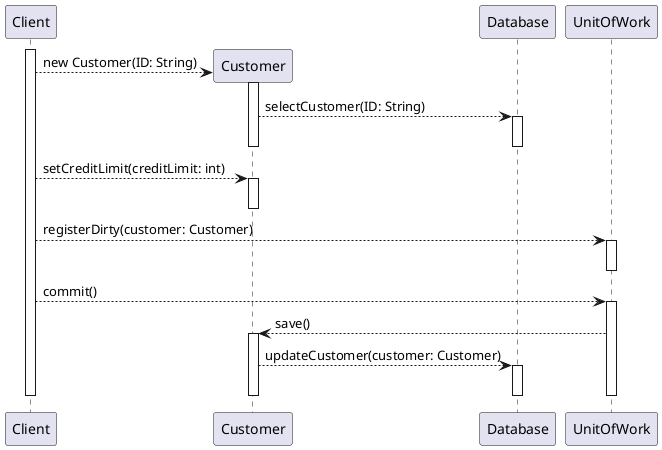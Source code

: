 @startuml

participant Client
participant Customer
participant Database
participant UnitOfWork

activate Client
Client ---> Customer ** : new Customer(ID: String)
activate Customer
Customer ---> Database : selectCustomer(ID: String)
activate Database
deactivate Database
deactivate Customer

Client ---> Customer : setCreditLimit(creditLimit: int)
activate Customer
deactivate Customer

Client ---> UnitOfWork : registerDirty(customer: Customer)
activate UnitOfWork
deactivate UnitOfWork

Client ---> UnitOfWork : commit()
activate UnitOfWork
UnitOfWork ---> Customer : save()
activate Customer
Customer ---> Database : updateCustomer(customer: Customer)
activate Database
deactivate Database
deactivate Customer
deactivate UnitOfWork

deactivate Client

@enduml
